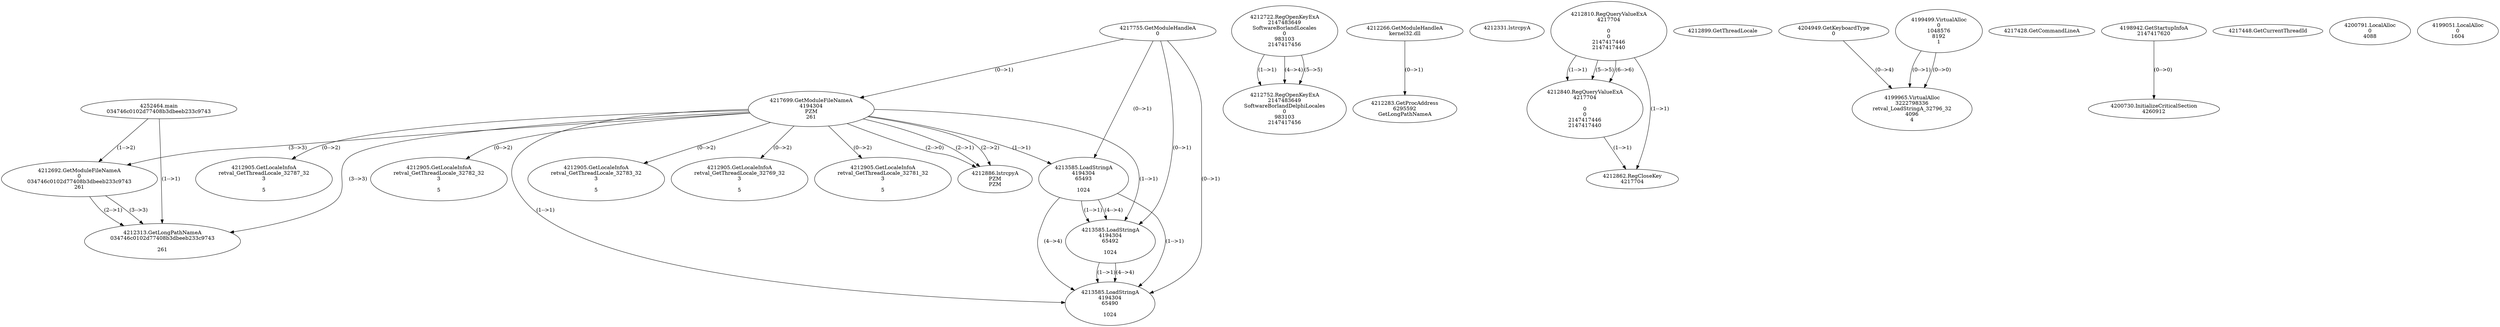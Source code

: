 // Global SCDG with merge call
digraph {
	0 [label="4252464.main
034746c0102d77408b3dbeeb233c9743"]
	1 [label="4217755.GetModuleHandleA
0"]
	2 [label="4217699.GetModuleFileNameA
4194304
PZM
261"]
	1 -> 2 [label="(0-->1)"]
	3 [label="4212692.GetModuleFileNameA
0
034746c0102d77408b3dbeeb233c9743
261"]
	0 -> 3 [label="(1-->2)"]
	2 -> 3 [label="(3-->3)"]
	4 [label="4212722.RegOpenKeyExA
2147483649
Software\Borland\Locales
0
983103
2147417456"]
	5 [label="4212752.RegOpenKeyExA
2147483649
Software\Borland\Delphi\Locales
0
983103
2147417456"]
	4 -> 5 [label="(1-->1)"]
	4 -> 5 [label="(4-->4)"]
	4 -> 5 [label="(5-->5)"]
	6 [label="4212266.GetModuleHandleA
kernel32.dll"]
	7 [label="4212283.GetProcAddress
6295592
GetLongPathNameA"]
	6 -> 7 [label="(0-->1)"]
	8 [label="4212313.GetLongPathNameA
034746c0102d77408b3dbeeb233c9743

261"]
	0 -> 8 [label="(1-->1)"]
	3 -> 8 [label="(2-->1)"]
	2 -> 8 [label="(3-->3)"]
	3 -> 8 [label="(3-->3)"]
	9 [label="4212331.lstrcpyA

"]
	10 [label="4212810.RegQueryValueExA
4217704

0
0
2147417446
2147417440"]
	11 [label="4212840.RegQueryValueExA
4217704

0
0
2147417446
2147417440"]
	10 -> 11 [label="(1-->1)"]
	10 -> 11 [label="(5-->5)"]
	10 -> 11 [label="(6-->6)"]
	12 [label="4212862.RegCloseKey
4217704"]
	10 -> 12 [label="(1-->1)"]
	11 -> 12 [label="(1-->1)"]
	13 [label="4212886.lstrcpyA
PZM
PZM"]
	2 -> 13 [label="(2-->1)"]
	2 -> 13 [label="(2-->2)"]
	2 -> 13 [label="(2-->0)"]
	14 [label="4212899.GetThreadLocale
"]
	15 [label="4212905.GetLocaleInfoA
retval_GetThreadLocale_32787_32
3

5"]
	2 -> 15 [label="(0-->2)"]
	16 [label="4204949.GetKeyboardType
0"]
	17 [label="4217428.GetCommandLineA
"]
	18 [label="4198942.GetStartupInfoA
2147417620"]
	19 [label="4217448.GetCurrentThreadId
"]
	20 [label="4213585.LoadStringA
4194304
65493

1024"]
	1 -> 20 [label="(0-->1)"]
	2 -> 20 [label="(1-->1)"]
	21 [label="4213585.LoadStringA
4194304
65492

1024"]
	1 -> 21 [label="(0-->1)"]
	2 -> 21 [label="(1-->1)"]
	20 -> 21 [label="(1-->1)"]
	20 -> 21 [label="(4-->4)"]
	22 [label="4200730.InitializeCriticalSection
4260912"]
	18 -> 22 [label="(0-->0)"]
	23 [label="4200791.LocalAlloc
0
4088"]
	24 [label="4212905.GetLocaleInfoA
retval_GetThreadLocale_32782_32
3

5"]
	2 -> 24 [label="(0-->2)"]
	25 [label="4213585.LoadStringA
4194304
65490

1024"]
	1 -> 25 [label="(0-->1)"]
	2 -> 25 [label="(1-->1)"]
	20 -> 25 [label="(1-->1)"]
	21 -> 25 [label="(1-->1)"]
	20 -> 25 [label="(4-->4)"]
	21 -> 25 [label="(4-->4)"]
	26 [label="4212905.GetLocaleInfoA
retval_GetThreadLocale_32783_32
3

5"]
	2 -> 26 [label="(0-->2)"]
	27 [label="4199499.VirtualAlloc
0
1048576
8192
1"]
	28 [label="4199051.LocalAlloc
0
1604"]
	29 [label="4199965.VirtualAlloc
3222798336
retval_LoadStringA_32796_32
4096
4"]
	27 -> 29 [label="(0-->1)"]
	16 -> 29 [label="(0-->4)"]
	27 -> 29 [label="(0-->0)"]
	30 [label="4212905.GetLocaleInfoA
retval_GetThreadLocale_32769_32
3

5"]
	2 -> 30 [label="(0-->2)"]
	31 [label="4212905.GetLocaleInfoA
retval_GetThreadLocale_32781_32
3

5"]
	2 -> 31 [label="(0-->2)"]
}

